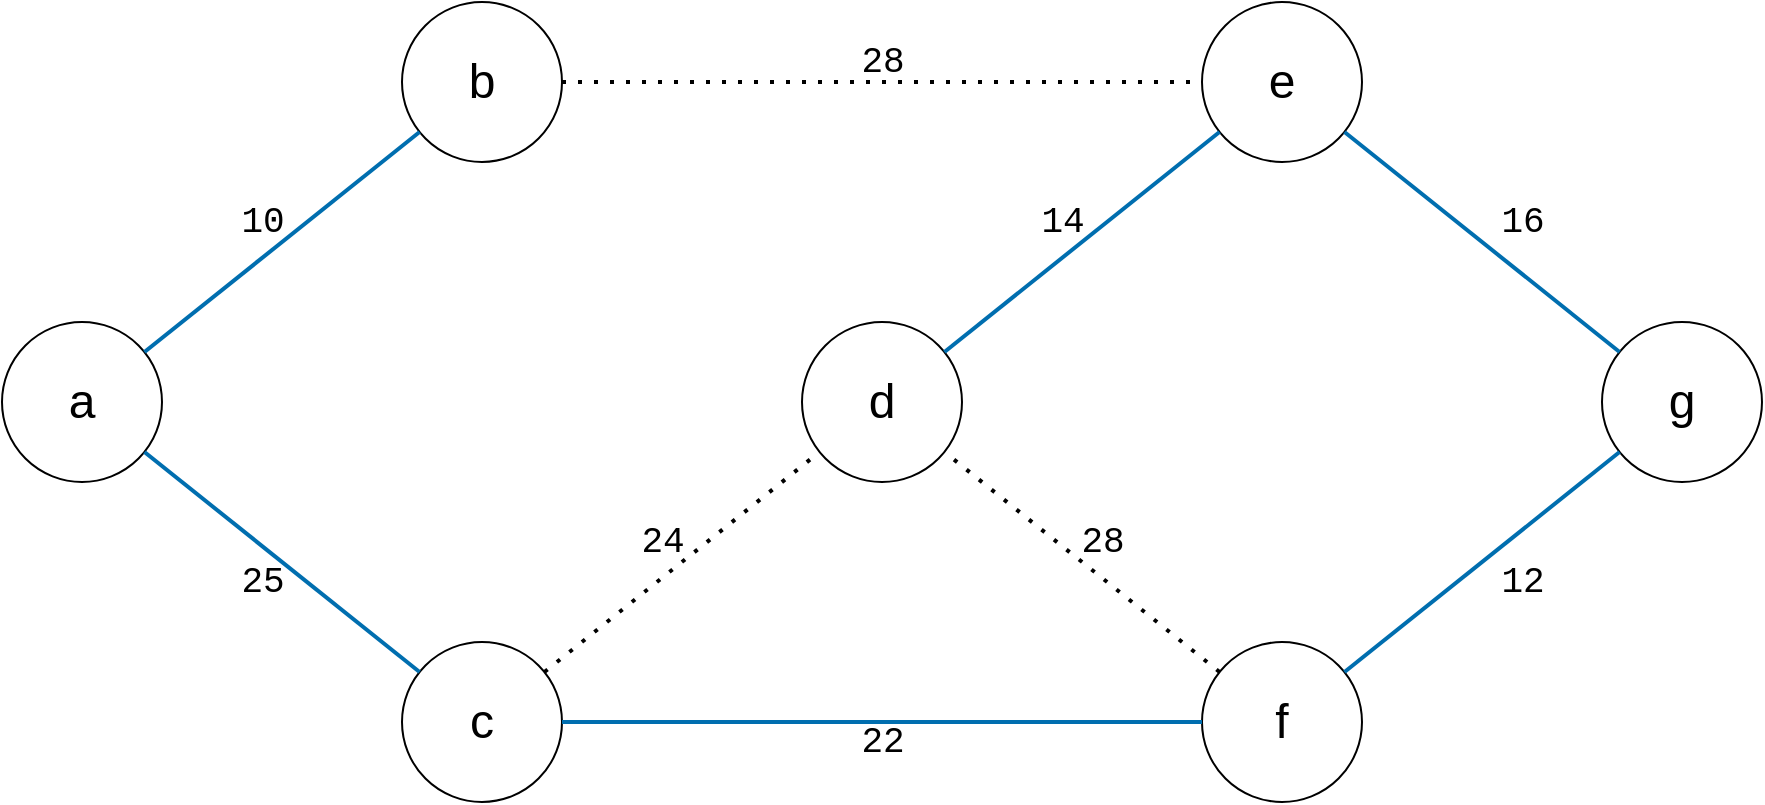 <mxfile>
    <diagram id="u6IOHVFKp-sel7BQcuRe" name="페이지-1">
        <mxGraphModel dx="1127" dy="790" grid="1" gridSize="10" guides="1" tooltips="1" connect="1" arrows="1" fold="1" page="1" pageScale="1" pageWidth="1169" pageHeight="827" math="0" shadow="0">
            <root>
                <mxCell id="0"/>
                <mxCell id="1" parent="0"/>
                <mxCell id="2" value="&lt;font style=&quot;font-size: 24px&quot;&gt;a&lt;/font&gt;" style="ellipse;whiteSpace=wrap;html=1;" vertex="1" parent="1">
                    <mxGeometry x="160" y="240" width="80" height="80" as="geometry"/>
                </mxCell>
                <mxCell id="4" value="&lt;font style=&quot;font-size: 24px&quot;&gt;b&lt;/font&gt;" style="ellipse;whiteSpace=wrap;html=1;" vertex="1" parent="1">
                    <mxGeometry x="360" y="80" width="80" height="80" as="geometry"/>
                </mxCell>
                <mxCell id="5" value="&lt;font style=&quot;font-size: 24px&quot;&gt;c&lt;/font&gt;" style="ellipse;whiteSpace=wrap;html=1;" vertex="1" parent="1">
                    <mxGeometry x="360" y="400" width="80" height="80" as="geometry"/>
                </mxCell>
                <mxCell id="6" value="&lt;font style=&quot;font-size: 24px&quot;&gt;d&lt;/font&gt;" style="ellipse;whiteSpace=wrap;html=1;" vertex="1" parent="1">
                    <mxGeometry x="560" y="240" width="80" height="80" as="geometry"/>
                </mxCell>
                <mxCell id="7" value="&lt;font style=&quot;font-size: 24px&quot;&gt;f&lt;/font&gt;" style="ellipse;whiteSpace=wrap;html=1;" vertex="1" parent="1">
                    <mxGeometry x="760" y="400" width="80" height="80" as="geometry"/>
                </mxCell>
                <mxCell id="8" value="&lt;font style=&quot;font-size: 24px&quot;&gt;e&lt;/font&gt;" style="ellipse;whiteSpace=wrap;html=1;" vertex="1" parent="1">
                    <mxGeometry x="760" y="80" width="80" height="80" as="geometry"/>
                </mxCell>
                <mxCell id="9" value="&lt;font style=&quot;font-size: 24px&quot;&gt;g&lt;/font&gt;" style="ellipse;whiteSpace=wrap;html=1;" vertex="1" parent="1">
                    <mxGeometry x="960" y="240" width="80" height="80" as="geometry"/>
                </mxCell>
                <mxCell id="10" value="" style="endArrow=none;html=1;jumpSize=13;strokeWidth=2;fillColor=#1ba1e2;strokeColor=#006EAF;" edge="1" parent="1" source="5" target="2">
                    <mxGeometry width="50" height="50" relative="1" as="geometry">
                        <mxPoint x="610" y="420" as="sourcePoint"/>
                        <mxPoint x="660" y="370" as="targetPoint"/>
                    </mxGeometry>
                </mxCell>
                <mxCell id="11" value="" style="endArrow=none;html=1;jumpSize=13;strokeWidth=2;fillColor=#1ba1e2;strokeColor=#006EAF;" edge="1" parent="1" source="4" target="2">
                    <mxGeometry width="50" height="50" relative="1" as="geometry">
                        <mxPoint x="378.82" y="424.944" as="sourcePoint"/>
                        <mxPoint x="241.235" y="314.988" as="targetPoint"/>
                    </mxGeometry>
                </mxCell>
                <mxCell id="15" value="" style="endArrow=none;html=1;jumpSize=13;strokeWidth=2;fillColor=#1ba1e2;strokeColor=#006EAF;" edge="1" parent="1" source="7" target="5">
                    <mxGeometry width="50" height="50" relative="1" as="geometry">
                        <mxPoint x="747.59" y="659.954" as="sourcePoint"/>
                        <mxPoint x="610.005" y="549.998" as="targetPoint"/>
                    </mxGeometry>
                </mxCell>
                <mxCell id="17" value="" style="endArrow=none;html=1;jumpSize=13;strokeWidth=2;fillColor=#1ba1e2;strokeColor=#006EAF;" edge="1" parent="1" source="6" target="8">
                    <mxGeometry width="50" height="50" relative="1" as="geometry">
                        <mxPoint x="767.59" y="679.954" as="sourcePoint"/>
                        <mxPoint x="630.005" y="569.998" as="targetPoint"/>
                    </mxGeometry>
                </mxCell>
                <mxCell id="18" value="" style="endArrow=none;html=1;jumpSize=13;strokeWidth=2;fillColor=#1ba1e2;strokeColor=#006EAF;" edge="1" parent="1" source="9" target="7">
                    <mxGeometry width="50" height="50" relative="1" as="geometry">
                        <mxPoint x="777.59" y="689.954" as="sourcePoint"/>
                        <mxPoint x="640.005" y="579.998" as="targetPoint"/>
                    </mxGeometry>
                </mxCell>
                <mxCell id="19" value="" style="endArrow=none;html=1;jumpSize=13;strokeWidth=2;fillColor=#1ba1e2;strokeColor=#006EAF;" edge="1" parent="1" source="9" target="8">
                    <mxGeometry width="50" height="50" relative="1" as="geometry">
                        <mxPoint x="787.59" y="699.954" as="sourcePoint"/>
                        <mxPoint x="650.005" y="589.998" as="targetPoint"/>
                    </mxGeometry>
                </mxCell>
                <mxCell id="21" value="" style="endArrow=none;dashed=1;html=1;dashPattern=1 3;strokeWidth=2;" edge="1" parent="1" source="5" target="6">
                    <mxGeometry width="50" height="50" relative="1" as="geometry">
                        <mxPoint x="610" y="420" as="sourcePoint"/>
                        <mxPoint x="660" y="370" as="targetPoint"/>
                    </mxGeometry>
                </mxCell>
                <mxCell id="24" value="" style="endArrow=none;dashed=1;html=1;dashPattern=1 3;strokeWidth=2;" edge="1" parent="1" source="4" target="8">
                    <mxGeometry width="50" height="50" relative="1" as="geometry">
                        <mxPoint x="615" y="110.75" as="sourcePoint"/>
                        <mxPoint x="578.765" y="314.988" as="targetPoint"/>
                    </mxGeometry>
                </mxCell>
                <mxCell id="25" value="" style="endArrow=none;dashed=1;html=1;dashPattern=1 3;strokeWidth=2;" edge="1" parent="1" source="7" target="6">
                    <mxGeometry width="50" height="50" relative="1" as="geometry">
                        <mxPoint x="451.18" y="434.944" as="sourcePoint"/>
                        <mxPoint x="588.765" y="324.988" as="targetPoint"/>
                    </mxGeometry>
                </mxCell>
                <mxCell id="26" value="&lt;font face=&quot;Courier New&quot; style=&quot;font-size: 18px&quot;&gt;10&lt;/font&gt;" style="text;html=1;align=center;verticalAlign=middle;resizable=0;points=[];autosize=1;" vertex="1" parent="1">
                    <mxGeometry x="270" y="180" width="40" height="20" as="geometry"/>
                </mxCell>
                <mxCell id="29" value="&lt;font face=&quot;Courier New&quot; style=&quot;font-size: 18px&quot;&gt;28&lt;/font&gt;" style="text;html=1;align=center;verticalAlign=middle;resizable=0;points=[];autosize=1;" vertex="1" parent="1">
                    <mxGeometry x="580" y="100" width="40" height="20" as="geometry"/>
                </mxCell>
                <mxCell id="30" value="&lt;font face=&quot;Courier New&quot; style=&quot;font-size: 18px&quot;&gt;16&lt;/font&gt;" style="text;html=1;align=center;verticalAlign=middle;resizable=0;points=[];autosize=1;" vertex="1" parent="1">
                    <mxGeometry x="900" y="180" width="40" height="20" as="geometry"/>
                </mxCell>
                <mxCell id="31" value="&lt;font face=&quot;Courier New&quot; style=&quot;font-size: 18px&quot;&gt;25&lt;/font&gt;" style="text;html=1;align=center;verticalAlign=middle;resizable=0;points=[];autosize=1;" vertex="1" parent="1">
                    <mxGeometry x="270" y="360" width="40" height="20" as="geometry"/>
                </mxCell>
                <mxCell id="32" value="&lt;font face=&quot;Courier New&quot; style=&quot;font-size: 18px&quot;&gt;22&lt;/font&gt;" style="text;html=1;align=center;verticalAlign=middle;resizable=0;points=[];autosize=1;" vertex="1" parent="1">
                    <mxGeometry x="580" y="440" width="40" height="20" as="geometry"/>
                </mxCell>
                <mxCell id="33" value="&lt;font face=&quot;Courier New&quot; style=&quot;font-size: 18px&quot;&gt;24&lt;/font&gt;" style="text;html=1;align=center;verticalAlign=middle;resizable=0;points=[];autosize=1;" vertex="1" parent="1">
                    <mxGeometry x="470" y="340" width="40" height="20" as="geometry"/>
                </mxCell>
                <mxCell id="34" value="&lt;font face=&quot;Courier New&quot; style=&quot;font-size: 18px&quot;&gt;28&lt;/font&gt;" style="text;html=1;align=center;verticalAlign=middle;resizable=0;points=[];autosize=1;" vertex="1" parent="1">
                    <mxGeometry x="690" y="340" width="40" height="20" as="geometry"/>
                </mxCell>
                <mxCell id="35" value="&lt;font face=&quot;Courier New&quot; style=&quot;font-size: 18px&quot;&gt;14&lt;/font&gt;" style="text;html=1;align=center;verticalAlign=middle;resizable=0;points=[];autosize=1;" vertex="1" parent="1">
                    <mxGeometry x="670" y="180" width="40" height="20" as="geometry"/>
                </mxCell>
                <mxCell id="36" value="&lt;font face=&quot;Courier New&quot; style=&quot;font-size: 18px&quot;&gt;12&lt;/font&gt;" style="text;html=1;align=center;verticalAlign=middle;resizable=0;points=[];autosize=1;" vertex="1" parent="1">
                    <mxGeometry x="900" y="360" width="40" height="20" as="geometry"/>
                </mxCell>
            </root>
        </mxGraphModel>
    </diagram>
</mxfile>
